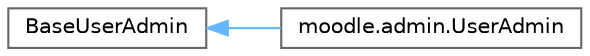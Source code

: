 digraph "Graphical Class Hierarchy"
{
 // INTERACTIVE_SVG=YES
 // LATEX_PDF_SIZE
  bgcolor="transparent";
  edge [fontname=Helvetica,fontsize=10,labelfontname=Helvetica,labelfontsize=10];
  node [fontname=Helvetica,fontsize=10,shape=box,height=0.2,width=0.4];
  rankdir="LR";
  Node0 [label="BaseUserAdmin",height=0.2,width=0.4,color="grey40", fillcolor="white", style="filled",URL="$class_base_user_admin.html",tooltip=" "];
  Node0 -> Node1 [dir="back",color="steelblue1",style="solid"];
  Node1 [label="moodle.admin.UserAdmin",height=0.2,width=0.4,color="grey40", fillcolor="white", style="filled",URL="$classmoodle_1_1admin_1_1_user_admin.html",tooltip=" "];
}
